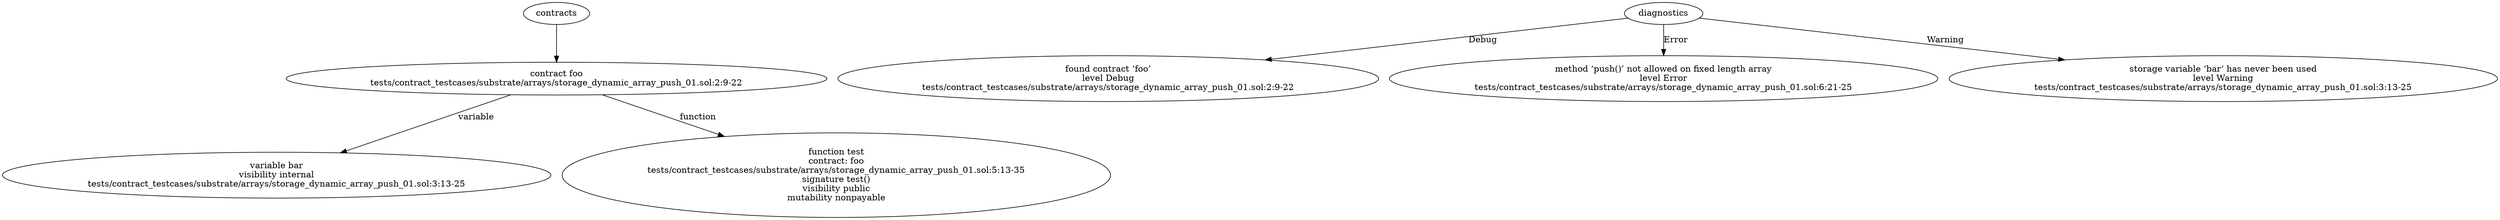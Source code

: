 strict digraph "tests/contract_testcases/substrate/arrays/storage_dynamic_array_push_01.sol" {
	contract [label="contract foo\ntests/contract_testcases/substrate/arrays/storage_dynamic_array_push_01.sol:2:9-22"]
	var [label="variable bar\nvisibility internal\ntests/contract_testcases/substrate/arrays/storage_dynamic_array_push_01.sol:3:13-25"]
	test [label="function test\ncontract: foo\ntests/contract_testcases/substrate/arrays/storage_dynamic_array_push_01.sol:5:13-35\nsignature test()\nvisibility public\nmutability nonpayable"]
	diagnostic [label="found contract ‘foo’\nlevel Debug\ntests/contract_testcases/substrate/arrays/storage_dynamic_array_push_01.sol:2:9-22"]
	diagnostic_6 [label="method ‘push()’ not allowed on fixed length array\nlevel Error\ntests/contract_testcases/substrate/arrays/storage_dynamic_array_push_01.sol:6:21-25"]
	diagnostic_7 [label="storage variable ‘bar‘ has never been used\nlevel Warning\ntests/contract_testcases/substrate/arrays/storage_dynamic_array_push_01.sol:3:13-25"]
	contracts -> contract
	contract -> var [label="variable"]
	contract -> test [label="function"]
	diagnostics -> diagnostic [label="Debug"]
	diagnostics -> diagnostic_6 [label="Error"]
	diagnostics -> diagnostic_7 [label="Warning"]
}
